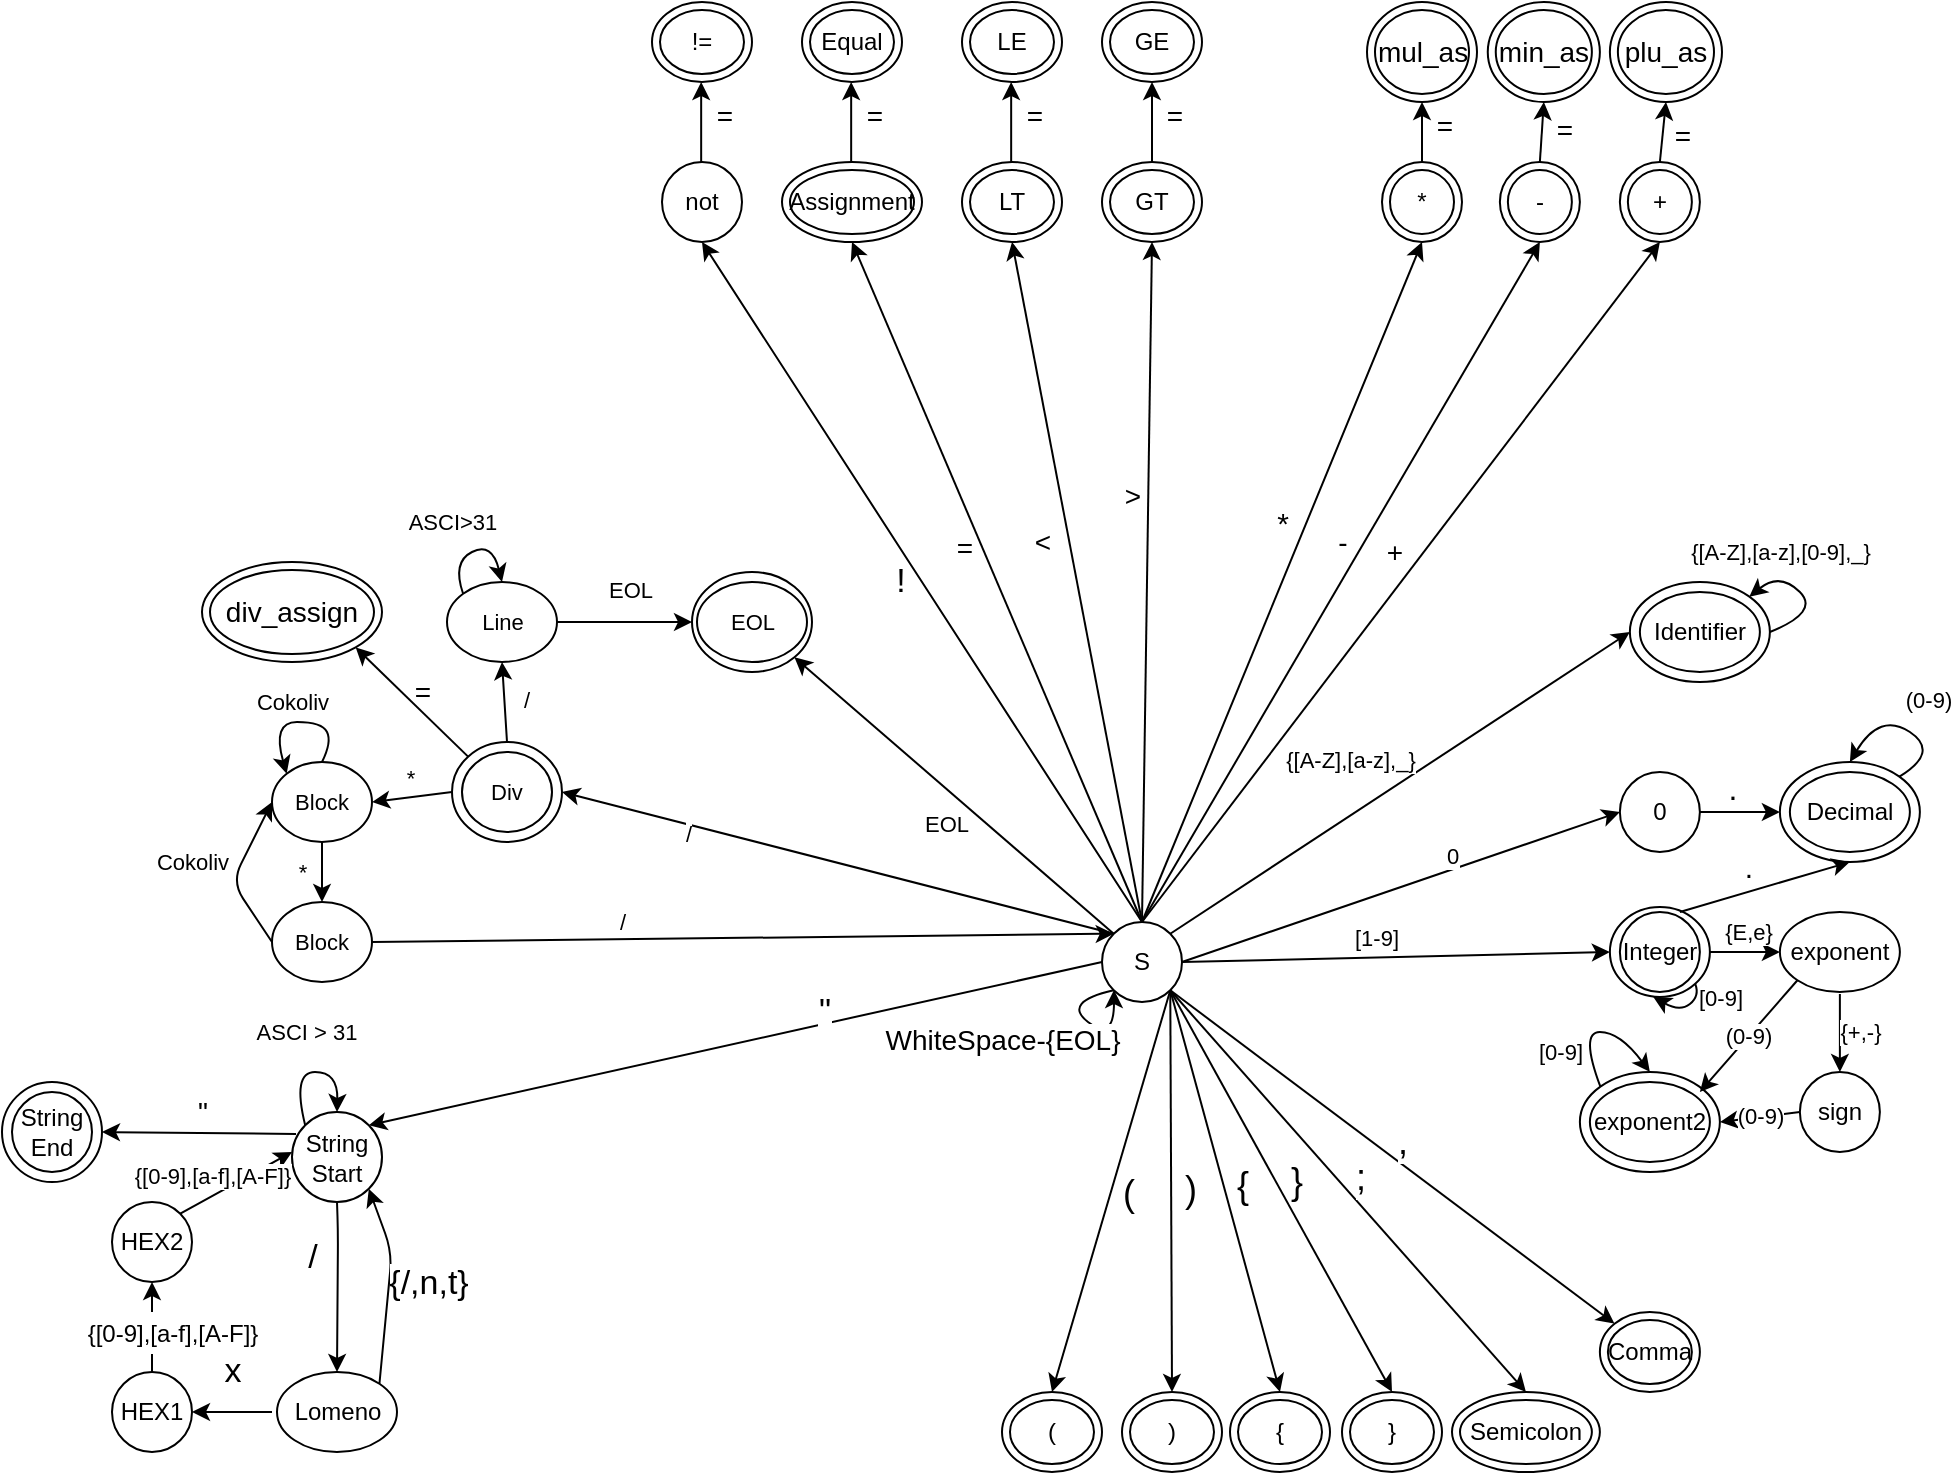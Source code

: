 <mxfile version="13.8.7" type="github">
  <diagram id="SAigg0MyCzU5r8fSP_lx" name="Page-1">
    <mxGraphModel dx="2249" dy="1941" grid="1" gridSize="10" guides="1" tooltips="1" connect="1" arrows="1" fold="1" page="1" pageScale="1" pageWidth="827" pageHeight="1169" math="0" shadow="0">
      <root>
        <mxCell id="0" />
        <mxCell id="1" parent="0" />
        <mxCell id="Al2MoPoiKQMAoQII0xVr-78" value="EOL" style="ellipse;whiteSpace=wrap;html=1;fontSize=11;" vertex="1" parent="1">
          <mxGeometry x="145" y="225" width="60" height="50" as="geometry" />
        </mxCell>
        <mxCell id="Al2MoPoiKQMAoQII0xVr-58" value="Identifier" style="ellipse;whiteSpace=wrap;html=1;" vertex="1" parent="1">
          <mxGeometry x="613.94" y="230" width="70" height="50" as="geometry" />
        </mxCell>
        <mxCell id="Al2MoPoiKQMAoQII0xVr-47" value="Decimal" style="ellipse;whiteSpace=wrap;html=1;" vertex="1" parent="1">
          <mxGeometry x="688.94" y="320" width="70" height="50" as="geometry" />
        </mxCell>
        <mxCell id="Al2MoPoiKQMAoQII0xVr-41" value="Integer" style="ellipse;whiteSpace=wrap;html=1;" vertex="1" parent="1">
          <mxGeometry x="603.94" y="392.5" width="50" height="45" as="geometry" />
        </mxCell>
        <mxCell id="Al2MoPoiKQMAoQII0xVr-39" value="exponent2" style="ellipse;whiteSpace=wrap;html=1;direction=south;" vertex="1" parent="1">
          <mxGeometry x="588.94" y="475" width="70" height="50" as="geometry" />
        </mxCell>
        <mxCell id="Al2MoPoiKQMAoQII0xVr-20" value="" style="ellipse;whiteSpace=wrap;html=1;fontSize=11;" vertex="1" parent="1">
          <mxGeometry x="-200" y="480" width="50" height="50" as="geometry" />
        </mxCell>
        <mxCell id="Al2MoPoiKQMAoQII0xVr-1" value="S" style="ellipse;whiteSpace=wrap;html=1;" vertex="1" parent="1">
          <mxGeometry x="350" y="400" width="40" height="40" as="geometry" />
        </mxCell>
        <mxCell id="Al2MoPoiKQMAoQII0xVr-2" value="String&lt;br&gt;Start" style="ellipse;whiteSpace=wrap;html=1;aspect=fixed;" vertex="1" parent="1">
          <mxGeometry x="-55" y="495" width="45" height="45" as="geometry" />
        </mxCell>
        <mxCell id="Al2MoPoiKQMAoQII0xVr-3" value="" style="endArrow=classic;html=1;exitX=0;exitY=0.5;exitDx=0;exitDy=0;entryX=1;entryY=0;entryDx=0;entryDy=0;" edge="1" parent="1" source="Al2MoPoiKQMAoQII0xVr-1" target="Al2MoPoiKQMAoQII0xVr-2">
          <mxGeometry width="50" height="50" relative="1" as="geometry">
            <mxPoint x="390" y="420" as="sourcePoint" />
            <mxPoint x="280" y="500" as="targetPoint" />
          </mxGeometry>
        </mxCell>
        <mxCell id="Al2MoPoiKQMAoQII0xVr-6" value="&quot;" style="edgeLabel;html=1;align=center;verticalAlign=middle;resizable=0;points=[];fontSize=17;" vertex="1" connectable="0" parent="Al2MoPoiKQMAoQII0xVr-3">
          <mxGeometry x="-0.346" y="-2" relative="1" as="geometry">
            <mxPoint x="-18.82" as="offset" />
          </mxGeometry>
        </mxCell>
        <mxCell id="Al2MoPoiKQMAoQII0xVr-4" value="HEX2" style="ellipse;whiteSpace=wrap;html=1;" vertex="1" parent="1">
          <mxGeometry x="-145" y="540" width="40" height="40" as="geometry" />
        </mxCell>
        <mxCell id="Al2MoPoiKQMAoQII0xVr-5" value="Lomeno" style="ellipse;whiteSpace=wrap;html=1;" vertex="1" parent="1">
          <mxGeometry x="-62.5" y="625" width="60" height="40" as="geometry" />
        </mxCell>
        <mxCell id="Al2MoPoiKQMAoQII0xVr-7" value="/" style="endArrow=classic;html=1;fontSize=17;exitX=0.5;exitY=1;exitDx=0;exitDy=0;entryX=0.5;entryY=0;entryDx=0;entryDy=0;" edge="1" parent="1" source="Al2MoPoiKQMAoQII0xVr-2" target="Al2MoPoiKQMAoQII0xVr-5">
          <mxGeometry x="-0.324" y="-13" width="50" height="50" relative="1" as="geometry">
            <mxPoint x="-2.5" y="555" as="sourcePoint" />
            <mxPoint x="47.5" y="505" as="targetPoint" />
            <Array as="points">
              <mxPoint x="-32" y="555" />
            </Array>
            <mxPoint as="offset" />
          </mxGeometry>
        </mxCell>
        <mxCell id="Al2MoPoiKQMAoQII0xVr-8" value="" style="endArrow=classic;html=1;fontSize=17;entryX=1;entryY=1;entryDx=0;entryDy=0;exitX=1;exitY=0;exitDx=0;exitDy=0;" edge="1" parent="1" source="Al2MoPoiKQMAoQII0xVr-5" target="Al2MoPoiKQMAoQII0xVr-2">
          <mxGeometry width="50" height="50" relative="1" as="geometry">
            <mxPoint x="-10" y="595" as="sourcePoint" />
            <mxPoint x="40" y="545" as="targetPoint" />
            <Array as="points">
              <mxPoint x="-5" y="565" />
            </Array>
          </mxGeometry>
        </mxCell>
        <mxCell id="Al2MoPoiKQMAoQII0xVr-9" value="{/,n,t}" style="edgeLabel;html=1;align=center;verticalAlign=middle;resizable=0;points=[];fontSize=17;" vertex="1" connectable="0" parent="Al2MoPoiKQMAoQII0xVr-8">
          <mxGeometry x="-0.117" y="5" relative="1" as="geometry">
            <mxPoint x="24.66" y="-6" as="offset" />
          </mxGeometry>
        </mxCell>
        <mxCell id="Al2MoPoiKQMAoQII0xVr-11" value="HEX1" style="ellipse;whiteSpace=wrap;html=1;" vertex="1" parent="1">
          <mxGeometry x="-145" y="625" width="40" height="40" as="geometry" />
        </mxCell>
        <mxCell id="Al2MoPoiKQMAoQII0xVr-12" value="" style="endArrow=classic;html=1;fontSize=17;entryX=1;entryY=0.5;entryDx=0;entryDy=0;" edge="1" parent="1" target="Al2MoPoiKQMAoQII0xVr-11">
          <mxGeometry width="50" height="50" relative="1" as="geometry">
            <mxPoint x="-65" y="645" as="sourcePoint" />
            <mxPoint x="85" y="455" as="targetPoint" />
          </mxGeometry>
        </mxCell>
        <mxCell id="Al2MoPoiKQMAoQII0xVr-13" value="x" style="edgeLabel;html=1;align=center;verticalAlign=middle;resizable=0;points=[];fontSize=17;" vertex="1" connectable="0" parent="Al2MoPoiKQMAoQII0xVr-12">
          <mxGeometry x="-0.436" y="1" relative="1" as="geometry">
            <mxPoint x="-8.57" y="-21" as="offset" />
          </mxGeometry>
        </mxCell>
        <mxCell id="Al2MoPoiKQMAoQII0xVr-14" value="&lt;font style=&quot;font-size: 12px&quot;&gt;{[0-9],[a-f],[A-F]}&lt;/font&gt;" style="endArrow=classic;html=1;fontSize=17;exitX=0.5;exitY=0;exitDx=0;exitDy=0;entryX=0.5;entryY=1;entryDx=0;entryDy=0;" edge="1" parent="1" source="Al2MoPoiKQMAoQII0xVr-11" target="Al2MoPoiKQMAoQII0xVr-4">
          <mxGeometry x="-0.111" y="-10" width="50" height="50" relative="1" as="geometry">
            <mxPoint x="35" y="545" as="sourcePoint" />
            <mxPoint x="85" y="495" as="targetPoint" />
            <mxPoint as="offset" />
          </mxGeometry>
        </mxCell>
        <mxCell id="Al2MoPoiKQMAoQII0xVr-15" value="" style="endArrow=classic;html=1;fontSize=17;exitX=1;exitY=0;exitDx=0;exitDy=0;" edge="1" parent="1" source="Al2MoPoiKQMAoQII0xVr-4">
          <mxGeometry width="50" height="50" relative="1" as="geometry">
            <mxPoint x="15" y="505" as="sourcePoint" />
            <mxPoint x="-55" y="515" as="targetPoint" />
          </mxGeometry>
        </mxCell>
        <mxCell id="Al2MoPoiKQMAoQII0xVr-16" value="{[0-9],[a-f],[A-F]}" style="edgeLabel;html=1;align=center;verticalAlign=middle;resizable=0;points=[];fontSize=11;" vertex="1" connectable="0" parent="Al2MoPoiKQMAoQII0xVr-15">
          <mxGeometry x="0.214" y="1" relative="1" as="geometry">
            <mxPoint x="-17.67" as="offset" />
          </mxGeometry>
        </mxCell>
        <mxCell id="Al2MoPoiKQMAoQII0xVr-17" value="ASCI &amp;gt; 31" style="curved=1;endArrow=classic;html=1;fontSize=11;exitX=0;exitY=0;exitDx=0;exitDy=0;entryX=0.5;entryY=0;entryDx=0;entryDy=0;" edge="1" parent="1" source="Al2MoPoiKQMAoQII0xVr-2" target="Al2MoPoiKQMAoQII0xVr-2">
          <mxGeometry x="-0.222" y="-21" width="50" height="50" relative="1" as="geometry">
            <mxPoint x="15" y="505" as="sourcePoint" />
            <mxPoint x="65" y="455" as="targetPoint" />
            <Array as="points">
              <mxPoint x="-55" y="475" />
              <mxPoint x="-32" y="475" />
            </Array>
            <mxPoint x="7" y="-41" as="offset" />
          </mxGeometry>
        </mxCell>
        <mxCell id="Al2MoPoiKQMAoQII0xVr-18" value="String&lt;br&gt;End" style="ellipse;whiteSpace=wrap;html=1;" vertex="1" parent="1">
          <mxGeometry x="-195" y="485" width="40" height="40" as="geometry" />
        </mxCell>
        <mxCell id="Al2MoPoiKQMAoQII0xVr-19" value="&lt;font style=&quot;font-size: 14px&quot;&gt;&quot;&lt;/font&gt;" style="endArrow=classic;html=1;fontSize=11;entryX=1;entryY=0.5;entryDx=0;entryDy=0;" edge="1" parent="1" target="Al2MoPoiKQMAoQII0xVr-20">
          <mxGeometry x="-0.024" y="-11" width="50" height="50" relative="1" as="geometry">
            <mxPoint x="-53" y="506" as="sourcePoint" />
            <mxPoint x="-145" y="505" as="targetPoint" />
            <mxPoint as="offset" />
          </mxGeometry>
        </mxCell>
        <mxCell id="Al2MoPoiKQMAoQII0xVr-29" value="{E,e}" style="edgeStyle=orthogonalEdgeStyle;rounded=0;orthogonalLoop=1;jettySize=auto;html=1;fontSize=11;exitX=1;exitY=0.5;exitDx=0;exitDy=0;entryX=0;entryY=0.5;entryDx=0;entryDy=0;" edge="1" parent="1" source="Al2MoPoiKQMAoQII0xVr-41" target="Al2MoPoiKQMAoQII0xVr-27">
          <mxGeometry x="0.081" y="10" relative="1" as="geometry">
            <mxPoint x="658.94" y="415" as="sourcePoint" />
            <mxPoint x="685.94" y="415" as="targetPoint" />
            <Array as="points" />
            <mxPoint as="offset" />
          </mxGeometry>
        </mxCell>
        <mxCell id="Al2MoPoiKQMAoQII0xVr-22" value="Integer" style="ellipse;whiteSpace=wrap;html=1;" vertex="1" parent="1">
          <mxGeometry x="608.94" y="395" width="40" height="40" as="geometry" />
        </mxCell>
        <mxCell id="Al2MoPoiKQMAoQII0xVr-24" value="[1-9]" style="endArrow=classic;html=1;fontSize=11;exitX=1;exitY=0.5;exitDx=0;exitDy=0;entryX=0;entryY=0.5;entryDx=0;entryDy=0;" edge="1" parent="1" source="Al2MoPoiKQMAoQII0xVr-1" target="Al2MoPoiKQMAoQII0xVr-41">
          <mxGeometry x="-0.091" y="10" width="50" height="50" relative="1" as="geometry">
            <mxPoint x="280" y="530" as="sourcePoint" />
            <mxPoint x="490" y="420" as="targetPoint" />
            <mxPoint as="offset" />
          </mxGeometry>
        </mxCell>
        <mxCell id="Al2MoPoiKQMAoQII0xVr-25" value="[0-9]" style="curved=1;endArrow=classic;html=1;fontSize=11;entryX=0.418;entryY=1.061;entryDx=0;entryDy=0;entryPerimeter=0;exitX=1;exitY=1;exitDx=0;exitDy=0;" edge="1" parent="1" source="Al2MoPoiKQMAoQII0xVr-41" target="Al2MoPoiKQMAoQII0xVr-22">
          <mxGeometry x="-0.624" y="10" width="50" height="50" relative="1" as="geometry">
            <mxPoint x="368.94" y="505" as="sourcePoint" />
            <mxPoint x="418.94" y="455" as="targetPoint" />
            <Array as="points">
              <mxPoint x="648.94" y="437" />
              <mxPoint x="638.94" y="445" />
            </Array>
            <mxPoint x="4" y="-7" as="offset" />
          </mxGeometry>
        </mxCell>
        <mxCell id="Al2MoPoiKQMAoQII0xVr-27" value="exponent" style="ellipse;whiteSpace=wrap;html=1;" vertex="1" parent="1">
          <mxGeometry x="688.94" y="395" width="60" height="40" as="geometry" />
        </mxCell>
        <mxCell id="Al2MoPoiKQMAoQII0xVr-32" value="sign" style="ellipse;whiteSpace=wrap;html=1;direction=south;" vertex="1" parent="1">
          <mxGeometry x="698.94" y="475" width="40" height="40" as="geometry" />
        </mxCell>
        <mxCell id="Al2MoPoiKQMAoQII0xVr-33" value="{+,-}" style="endArrow=classic;html=1;fontSize=11;entryX=0;entryY=0.5;entryDx=0;entryDy=0;" edge="1" parent="1" target="Al2MoPoiKQMAoQII0xVr-32">
          <mxGeometry x="-0.026" y="10" width="50" height="50" relative="1" as="geometry">
            <mxPoint x="718.94" y="436" as="sourcePoint" />
            <mxPoint x="388.94" y="455" as="targetPoint" />
            <mxPoint as="offset" />
          </mxGeometry>
        </mxCell>
        <mxCell id="Al2MoPoiKQMAoQII0xVr-35" value="exponent2" style="ellipse;whiteSpace=wrap;html=1;direction=south;" vertex="1" parent="1">
          <mxGeometry x="593.94" y="480" width="60" height="40" as="geometry" />
        </mxCell>
        <mxCell id="Al2MoPoiKQMAoQII0xVr-36" value="(0-9)" style="endArrow=classic;html=1;fontSize=11;exitX=0.5;exitY=1;exitDx=0;exitDy=0;entryX=0.5;entryY=0;entryDx=0;entryDy=0;" edge="1" parent="1" source="Al2MoPoiKQMAoQII0xVr-32" target="Al2MoPoiKQMAoQII0xVr-39">
          <mxGeometry width="50" height="50" relative="1" as="geometry">
            <mxPoint x="368.94" y="505" as="sourcePoint" />
            <mxPoint x="418.94" y="455" as="targetPoint" />
          </mxGeometry>
        </mxCell>
        <mxCell id="Al2MoPoiKQMAoQII0xVr-37" value="(0-9)" style="endArrow=classic;html=1;fontSize=11;exitX=0;exitY=1;exitDx=0;exitDy=0;" edge="1" parent="1" source="Al2MoPoiKQMAoQII0xVr-27">
          <mxGeometry width="50" height="50" relative="1" as="geometry">
            <mxPoint x="368.94" y="505" as="sourcePoint" />
            <mxPoint x="648.94" y="485" as="targetPoint" />
          </mxGeometry>
        </mxCell>
        <mxCell id="Al2MoPoiKQMAoQII0xVr-38" value="&lt;font style=&quot;font-size: 15px&quot;&gt;.&lt;/font&gt;" style="endArrow=classic;html=1;fontSize=11;entryX=0.5;entryY=1;entryDx=0;entryDy=0;exitX=0.75;exitY=0;exitDx=0;exitDy=0;exitPerimeter=0;" edge="1" parent="1" source="Al2MoPoiKQMAoQII0xVr-22" target="Al2MoPoiKQMAoQII0xVr-47">
          <mxGeometry x="-0.124" y="12" width="50" height="50" relative="1" as="geometry">
            <mxPoint x="368.94" y="505" as="sourcePoint" />
            <mxPoint x="418.94" y="455" as="targetPoint" />
            <mxPoint as="offset" />
          </mxGeometry>
        </mxCell>
        <mxCell id="Al2MoPoiKQMAoQII0xVr-42" value="[0-9]" style="curved=1;endArrow=classic;html=1;fontSize=11;entryX=0;entryY=0.5;entryDx=0;entryDy=0;exitX=0;exitY=1;exitDx=0;exitDy=0;" edge="1" parent="1" source="Al2MoPoiKQMAoQII0xVr-39" target="Al2MoPoiKQMAoQII0xVr-39">
          <mxGeometry x="-0.371" y="13" width="50" height="50" relative="1" as="geometry">
            <mxPoint x="656.586" y="440.938" as="sourcePoint" />
            <mxPoint x="635.66" y="447.44" as="targetPoint" />
            <Array as="points">
              <mxPoint x="588.94" y="455" />
              <mxPoint x="608.94" y="455" />
            </Array>
            <mxPoint as="offset" />
          </mxGeometry>
        </mxCell>
        <mxCell id="Al2MoPoiKQMAoQII0xVr-43" value="0" style="ellipse;whiteSpace=wrap;html=1;" vertex="1" parent="1">
          <mxGeometry x="608.94" y="325" width="40" height="40" as="geometry" />
        </mxCell>
        <mxCell id="Al2MoPoiKQMAoQII0xVr-44" value="" style="endArrow=classic;html=1;fontSize=11;entryX=0;entryY=0.5;entryDx=0;entryDy=0;exitX=1;exitY=0.5;exitDx=0;exitDy=0;" edge="1" parent="1" source="Al2MoPoiKQMAoQII0xVr-1" target="Al2MoPoiKQMAoQII0xVr-43">
          <mxGeometry width="50" height="50" relative="1" as="geometry">
            <mxPoint x="330" y="500" as="sourcePoint" />
            <mxPoint x="380" y="450" as="targetPoint" />
          </mxGeometry>
        </mxCell>
        <mxCell id="Al2MoPoiKQMAoQII0xVr-49" value="0" style="edgeLabel;html=1;align=center;verticalAlign=middle;resizable=0;points=[];fontSize=11;" vertex="1" connectable="0" parent="Al2MoPoiKQMAoQII0xVr-44">
          <mxGeometry x="0.371" y="-1" relative="1" as="geometry">
            <mxPoint x="-15.74" y="-2.99" as="offset" />
          </mxGeometry>
        </mxCell>
        <mxCell id="Al2MoPoiKQMAoQII0xVr-46" value="Decimal" style="ellipse;whiteSpace=wrap;html=1;" vertex="1" parent="1">
          <mxGeometry x="693.94" y="325" width="60" height="40" as="geometry" />
        </mxCell>
        <mxCell id="Al2MoPoiKQMAoQII0xVr-48" value="" style="endArrow=classic;html=1;fontSize=11;entryX=0;entryY=0.5;entryDx=0;entryDy=0;exitX=1;exitY=0.5;exitDx=0;exitDy=0;" edge="1" parent="1" source="Al2MoPoiKQMAoQII0xVr-43" target="Al2MoPoiKQMAoQII0xVr-47">
          <mxGeometry width="50" height="50" relative="1" as="geometry">
            <mxPoint x="438.94" y="495" as="sourcePoint" />
            <mxPoint x="488.94" y="445" as="targetPoint" />
          </mxGeometry>
        </mxCell>
        <mxCell id="Al2MoPoiKQMAoQII0xVr-50" value="&lt;font style=&quot;font-size: 16px&quot;&gt;.&lt;/font&gt;" style="edgeLabel;html=1;align=center;verticalAlign=middle;resizable=0;points=[];fontSize=11;" vertex="1" connectable="0" parent="Al2MoPoiKQMAoQII0xVr-48">
          <mxGeometry x="-0.307" y="-2" relative="1" as="geometry">
            <mxPoint x="2.29" y="-14" as="offset" />
          </mxGeometry>
        </mxCell>
        <mxCell id="Al2MoPoiKQMAoQII0xVr-52" value="(0-9)" style="curved=1;endArrow=classic;html=1;fontSize=11;entryX=0.5;entryY=0;entryDx=0;entryDy=0;exitX=1;exitY=0;exitDx=0;exitDy=0;" edge="1" parent="1" source="Al2MoPoiKQMAoQII0xVr-47" target="Al2MoPoiKQMAoQII0xVr-47">
          <mxGeometry x="-0.043" y="-17" width="50" height="50" relative="1" as="geometry">
            <mxPoint x="438.94" y="485" as="sourcePoint" />
            <mxPoint x="488.94" y="435" as="targetPoint" />
            <Array as="points">
              <mxPoint x="768.94" y="315" />
              <mxPoint x="738.94" y="295" />
            </Array>
            <mxPoint y="-1" as="offset" />
          </mxGeometry>
        </mxCell>
        <mxCell id="Al2MoPoiKQMAoQII0xVr-54" value="Identifier" style="ellipse;whiteSpace=wrap;html=1;" vertex="1" parent="1">
          <mxGeometry x="618.94" y="235" width="60" height="40" as="geometry" />
        </mxCell>
        <mxCell id="Al2MoPoiKQMAoQII0xVr-55" value="" style="endArrow=classic;html=1;fontSize=11;exitX=1;exitY=0;exitDx=0;exitDy=0;entryX=0;entryY=0.5;entryDx=0;entryDy=0;" edge="1" parent="1" source="Al2MoPoiKQMAoQII0xVr-1" target="Al2MoPoiKQMAoQII0xVr-58">
          <mxGeometry width="50" height="50" relative="1" as="geometry">
            <mxPoint x="330" y="380" as="sourcePoint" />
            <mxPoint x="500" y="270" as="targetPoint" />
          </mxGeometry>
        </mxCell>
        <mxCell id="Al2MoPoiKQMAoQII0xVr-56" value="{[A-Z],[a-z],_}" style="edgeLabel;html=1;align=center;verticalAlign=middle;resizable=0;points=[];fontSize=11;" vertex="1" connectable="0" parent="Al2MoPoiKQMAoQII0xVr-55">
          <mxGeometry x="0.145" y="1" relative="1" as="geometry">
            <mxPoint x="-41.43" as="offset" />
          </mxGeometry>
        </mxCell>
        <mxCell id="Al2MoPoiKQMAoQII0xVr-57" value="{[A-Z],[a-z],[0-9],_}" style="curved=1;endArrow=classic;html=1;fontSize=11;entryX=1;entryY=0;entryDx=0;entryDy=0;" edge="1" parent="1" target="Al2MoPoiKQMAoQII0xVr-58">
          <mxGeometry x="0.477" y="-10" width="50" height="50" relative="1" as="geometry">
            <mxPoint x="683.94" y="255" as="sourcePoint" />
            <mxPoint x="733.94" y="205" as="targetPoint" />
            <Array as="points">
              <mxPoint x="708.94" y="245" />
              <mxPoint x="688.94" y="225" />
            </Array>
            <mxPoint x="7" y="-2" as="offset" />
          </mxGeometry>
        </mxCell>
        <mxCell id="Al2MoPoiKQMAoQII0xVr-59" value="/" style="ellipse;whiteSpace=wrap;html=1;fontSize=11;" vertex="1" parent="1">
          <mxGeometry x="25" y="310" width="55" height="50" as="geometry" />
        </mxCell>
        <mxCell id="Al2MoPoiKQMAoQII0xVr-60" value="" style="endArrow=classic;html=1;fontSize=11;exitX=0;exitY=0;exitDx=0;exitDy=0;entryX=1;entryY=0.5;entryDx=0;entryDy=0;" edge="1" parent="1" source="Al2MoPoiKQMAoQII0xVr-1" target="Al2MoPoiKQMAoQII0xVr-59">
          <mxGeometry width="50" height="50" relative="1" as="geometry">
            <mxPoint x="310" y="380" as="sourcePoint" />
            <mxPoint x="130" y="340" as="targetPoint" />
          </mxGeometry>
        </mxCell>
        <mxCell id="Al2MoPoiKQMAoQII0xVr-61" value="/" style="edgeLabel;html=1;align=center;verticalAlign=middle;resizable=0;points=[];fontSize=11;" vertex="1" connectable="0" parent="Al2MoPoiKQMAoQII0xVr-60">
          <mxGeometry x="0.183" y="-1" relative="1" as="geometry">
            <mxPoint x="-49.83" y="-7.03" as="offset" />
          </mxGeometry>
        </mxCell>
        <mxCell id="Al2MoPoiKQMAoQII0xVr-62" value="Line" style="ellipse;whiteSpace=wrap;html=1;fontSize=11;" vertex="1" parent="1">
          <mxGeometry x="22.5" y="230" width="55" height="40" as="geometry" />
        </mxCell>
        <mxCell id="Al2MoPoiKQMAoQII0xVr-63" value="/" style="endArrow=classic;html=1;fontSize=11;exitX=0.5;exitY=0;exitDx=0;exitDy=0;entryX=0.5;entryY=1;entryDx=0;entryDy=0;" edge="1" parent="1" source="Al2MoPoiKQMAoQII0xVr-59" target="Al2MoPoiKQMAoQII0xVr-62">
          <mxGeometry y="-11" width="50" height="50" relative="1" as="geometry">
            <mxPoint x="255" y="380" as="sourcePoint" />
            <mxPoint x="45" y="280" as="targetPoint" />
            <mxPoint as="offset" />
          </mxGeometry>
        </mxCell>
        <mxCell id="Al2MoPoiKQMAoQII0xVr-65" value="Block" style="ellipse;whiteSpace=wrap;html=1;fontSize=11;" vertex="1" parent="1">
          <mxGeometry x="-65" y="320" width="50" height="40" as="geometry" />
        </mxCell>
        <mxCell id="Al2MoPoiKQMAoQII0xVr-66" value="*" style="endArrow=classic;html=1;fontSize=11;exitX=0;exitY=0.5;exitDx=0;exitDy=0;entryX=1;entryY=0.5;entryDx=0;entryDy=0;" edge="1" parent="1" source="Al2MoPoiKQMAoQII0xVr-59" target="Al2MoPoiKQMAoQII0xVr-65">
          <mxGeometry y="-10" width="50" height="50" relative="1" as="geometry">
            <mxPoint x="45" y="380" as="sourcePoint" />
            <mxPoint x="95" y="330" as="targetPoint" />
            <mxPoint as="offset" />
          </mxGeometry>
        </mxCell>
        <mxCell id="Al2MoPoiKQMAoQII0xVr-68" value="EOL" style="endArrow=classic;html=1;fontSize=11;entryX=0;entryY=0.5;entryDx=0;entryDy=0;exitX=1;exitY=0.5;exitDx=0;exitDy=0;" edge="1" parent="1" source="Al2MoPoiKQMAoQII0xVr-62" target="Al2MoPoiKQMAoQII0xVr-78">
          <mxGeometry x="0.062" y="16" width="50" height="50" relative="1" as="geometry">
            <mxPoint x="46" y="220" as="sourcePoint" />
            <mxPoint x="50" y="180" as="targetPoint" />
            <mxPoint as="offset" />
          </mxGeometry>
        </mxCell>
        <mxCell id="Al2MoPoiKQMAoQII0xVr-69" value="Block" style="ellipse;whiteSpace=wrap;html=1;fontSize=11;" vertex="1" parent="1">
          <mxGeometry x="-65" y="390" width="50" height="40" as="geometry" />
        </mxCell>
        <mxCell id="Al2MoPoiKQMAoQII0xVr-70" value="ASCI&amp;gt;31" style="curved=1;endArrow=classic;html=1;fontSize=11;entryX=0.5;entryY=0;entryDx=0;entryDy=0;exitX=0;exitY=0;exitDx=0;exitDy=0;" edge="1" parent="1" source="Al2MoPoiKQMAoQII0xVr-62" target="Al2MoPoiKQMAoQII0xVr-62">
          <mxGeometry x="-0.438" y="-20" width="50" height="50" relative="1" as="geometry">
            <mxPoint x="45" y="320" as="sourcePoint" />
            <mxPoint x="95" y="270" as="targetPoint" />
            <Array as="points">
              <mxPoint x="25" y="220" />
              <mxPoint x="45" y="210" />
            </Array>
            <mxPoint x="-9" y="-38" as="offset" />
          </mxGeometry>
        </mxCell>
        <mxCell id="Al2MoPoiKQMAoQII0xVr-71" value="*" style="endArrow=classic;html=1;fontSize=11;exitX=0.5;exitY=1;exitDx=0;exitDy=0;entryX=0.5;entryY=0;entryDx=0;entryDy=0;" edge="1" parent="1" source="Al2MoPoiKQMAoQII0xVr-65" target="Al2MoPoiKQMAoQII0xVr-69">
          <mxGeometry y="-10" width="50" height="50" relative="1" as="geometry">
            <mxPoint x="35" y="350" as="sourcePoint" />
            <mxPoint x="-5" y="350" as="targetPoint" />
            <mxPoint as="offset" />
          </mxGeometry>
        </mxCell>
        <mxCell id="Al2MoPoiKQMAoQII0xVr-72" value="" style="endArrow=classic;html=1;fontSize=11;exitX=1;exitY=0.5;exitDx=0;exitDy=0;entryX=0;entryY=0;entryDx=0;entryDy=0;" edge="1" parent="1" source="Al2MoPoiKQMAoQII0xVr-69" target="Al2MoPoiKQMAoQII0xVr-1">
          <mxGeometry width="50" height="50" relative="1" as="geometry">
            <mxPoint x="100" y="320" as="sourcePoint" />
            <mxPoint x="150" y="270" as="targetPoint" />
          </mxGeometry>
        </mxCell>
        <mxCell id="Al2MoPoiKQMAoQII0xVr-73" value="/" style="edgeLabel;html=1;align=center;verticalAlign=middle;resizable=0;points=[];fontSize=11;" vertex="1" connectable="0" parent="Al2MoPoiKQMAoQII0xVr-72">
          <mxGeometry x="-0.327" relative="1" as="geometry">
            <mxPoint y="-8.61" as="offset" />
          </mxGeometry>
        </mxCell>
        <mxCell id="Al2MoPoiKQMAoQII0xVr-74" value="Cokoliv" style="endArrow=classic;html=1;fontSize=11;exitX=0;exitY=0.5;exitDx=0;exitDy=0;entryX=0;entryY=0.5;entryDx=0;entryDy=0;" edge="1" parent="1" source="Al2MoPoiKQMAoQII0xVr-69" target="Al2MoPoiKQMAoQII0xVr-65">
          <mxGeometry x="-0.107" y="22" width="50" height="50" relative="1" as="geometry">
            <mxPoint x="45" y="320" as="sourcePoint" />
            <mxPoint x="95" y="270" as="targetPoint" />
            <Array as="points">
              <mxPoint x="-85" y="380" />
            </Array>
            <mxPoint as="offset" />
          </mxGeometry>
        </mxCell>
        <mxCell id="Al2MoPoiKQMAoQII0xVr-75" value="Cokoliv" style="curved=1;endArrow=classic;html=1;fontSize=11;exitX=0.5;exitY=0;exitDx=0;exitDy=0;entryX=0;entryY=0;entryDx=0;entryDy=0;" edge="1" parent="1" source="Al2MoPoiKQMAoQII0xVr-65" target="Al2MoPoiKQMAoQII0xVr-65">
          <mxGeometry x="0.008" y="-10" width="50" height="50" relative="1" as="geometry">
            <mxPoint x="45" y="320" as="sourcePoint" />
            <mxPoint x="95" y="270" as="targetPoint" />
            <Array as="points">
              <mxPoint x="-35" y="310" />
              <mxPoint x="-40" y="300" />
              <mxPoint x="-65" y="300" />
            </Array>
            <mxPoint as="offset" />
          </mxGeometry>
        </mxCell>
        <mxCell id="Al2MoPoiKQMAoQII0xVr-77" value="EOL" style="ellipse;whiteSpace=wrap;html=1;fontSize=11;" vertex="1" parent="1">
          <mxGeometry x="147.5" y="230" width="55" height="40" as="geometry" />
        </mxCell>
        <mxCell id="Al2MoPoiKQMAoQII0xVr-79" value="" style="endArrow=classic;html=1;fontSize=11;entryX=1;entryY=1;entryDx=0;entryDy=0;exitX=0;exitY=0;exitDx=0;exitDy=0;" edge="1" parent="1" source="Al2MoPoiKQMAoQII0xVr-1" target="Al2MoPoiKQMAoQII0xVr-78">
          <mxGeometry width="50" height="50" relative="1" as="geometry">
            <mxPoint x="280" y="530" as="sourcePoint" />
            <mxPoint x="330" y="480" as="targetPoint" />
          </mxGeometry>
        </mxCell>
        <mxCell id="Al2MoPoiKQMAoQII0xVr-80" value="EOL" style="edgeLabel;html=1;align=center;verticalAlign=middle;resizable=0;points=[];fontSize=11;" vertex="1" connectable="0" parent="Al2MoPoiKQMAoQII0xVr-79">
          <mxGeometry x="-0.322" y="1" relative="1" as="geometry">
            <mxPoint x="-29.34" y="-9.29" as="offset" />
          </mxGeometry>
        </mxCell>
        <mxCell id="Al2MoPoiKQMAoQII0xVr-82" value="+" style="ellipse;shape=doubleEllipse;whiteSpace=wrap;html=1;" vertex="1" parent="1">
          <mxGeometry x="608.94" y="20" width="40" height="40" as="geometry" />
        </mxCell>
        <mxCell id="Al2MoPoiKQMAoQII0xVr-83" value="&lt;font style=&quot;font-size: 14px&quot;&gt;+&lt;/font&gt;" style="endArrow=classic;html=1;fontSize=11;entryX=0.5;entryY=1;entryDx=0;entryDy=0;exitX=0.5;exitY=0;exitDx=0;exitDy=0;" edge="1" parent="1" source="Al2MoPoiKQMAoQII0xVr-1" target="Al2MoPoiKQMAoQII0xVr-82">
          <mxGeometry x="0.046" y="12" width="50" height="50" relative="1" as="geometry">
            <mxPoint x="280" y="360" as="sourcePoint" />
            <mxPoint x="330" y="310" as="targetPoint" />
            <mxPoint as="offset" />
          </mxGeometry>
        </mxCell>
        <mxCell id="Al2MoPoiKQMAoQII0xVr-84" value="-" style="ellipse;shape=doubleEllipse;whiteSpace=wrap;html=1;" vertex="1" parent="1">
          <mxGeometry x="548.94" y="20" width="40" height="40" as="geometry" />
        </mxCell>
        <mxCell id="Al2MoPoiKQMAoQII0xVr-85" value="*" style="ellipse;shape=doubleEllipse;whiteSpace=wrap;html=1;" vertex="1" parent="1">
          <mxGeometry x="490.0" y="20" width="40" height="40" as="geometry" />
        </mxCell>
        <mxCell id="Al2MoPoiKQMAoQII0xVr-87" value="&lt;font style=&quot;font-size: 14px&quot;&gt;-&lt;/font&gt;" style="endArrow=classic;html=1;fontSize=11;entryX=0.5;entryY=1;entryDx=0;entryDy=0;exitX=0.5;exitY=0;exitDx=0;exitDy=0;" edge="1" parent="1" source="Al2MoPoiKQMAoQII0xVr-1" target="Al2MoPoiKQMAoQII0xVr-84">
          <mxGeometry x="0.089" y="10" width="50" height="50" relative="1" as="geometry">
            <mxPoint x="380" y="410" as="sourcePoint" />
            <mxPoint x="638.94" y="70" as="targetPoint" />
            <mxPoint as="offset" />
          </mxGeometry>
        </mxCell>
        <mxCell id="Al2MoPoiKQMAoQII0xVr-88" value="&lt;font style=&quot;font-size: 15px&quot;&gt;*&lt;/font&gt;" style="endArrow=classic;html=1;fontSize=11;entryX=0.5;entryY=1;entryDx=0;entryDy=0;" edge="1" parent="1" target="Al2MoPoiKQMAoQII0xVr-85">
          <mxGeometry x="0.151" y="11" width="50" height="50" relative="1" as="geometry">
            <mxPoint x="370" y="400" as="sourcePoint" />
            <mxPoint x="648.94" y="80" as="targetPoint" />
            <mxPoint as="offset" />
          </mxGeometry>
        </mxCell>
        <mxCell id="Al2MoPoiKQMAoQII0xVr-91" value="GT" style="ellipse;shape=doubleEllipse;whiteSpace=wrap;html=1;" vertex="1" parent="1">
          <mxGeometry x="350" y="20" width="50" height="40" as="geometry" />
        </mxCell>
        <mxCell id="Al2MoPoiKQMAoQII0xVr-92" value="LT" style="ellipse;shape=doubleEllipse;whiteSpace=wrap;html=1;" vertex="1" parent="1">
          <mxGeometry x="280" y="20" width="50" height="40" as="geometry" />
        </mxCell>
        <mxCell id="Al2MoPoiKQMAoQII0xVr-93" value="Assignment" style="ellipse;shape=doubleEllipse;whiteSpace=wrap;html=1;" vertex="1" parent="1">
          <mxGeometry x="190" y="20" width="70" height="40" as="geometry" />
        </mxCell>
        <mxCell id="Al2MoPoiKQMAoQII0xVr-94" value="Div" style="ellipse;whiteSpace=wrap;html=1;fontSize=11;" vertex="1" parent="1">
          <mxGeometry x="30" y="315" width="45" height="40" as="geometry" />
        </mxCell>
        <mxCell id="Al2MoPoiKQMAoQII0xVr-95" value="Equal" style="ellipse;shape=doubleEllipse;whiteSpace=wrap;html=1;" vertex="1" parent="1">
          <mxGeometry x="200" y="-60" width="50" height="40" as="geometry" />
        </mxCell>
        <mxCell id="Al2MoPoiKQMAoQII0xVr-96" value="GE" style="ellipse;shape=doubleEllipse;whiteSpace=wrap;html=1;" vertex="1" parent="1">
          <mxGeometry x="350" y="-60" width="50" height="40" as="geometry" />
        </mxCell>
        <mxCell id="Al2MoPoiKQMAoQII0xVr-97" value="LE" style="ellipse;shape=doubleEllipse;whiteSpace=wrap;html=1;" vertex="1" parent="1">
          <mxGeometry x="280" y="-60" width="50" height="40" as="geometry" />
        </mxCell>
        <mxCell id="Al2MoPoiKQMAoQII0xVr-98" value="=" style="endArrow=classic;html=1;fontSize=14;entryX=0.5;entryY=1;entryDx=0;entryDy=0;exitX=0.5;exitY=0;exitDx=0;exitDy=0;" edge="1" parent="1" source="Al2MoPoiKQMAoQII0xVr-91" target="Al2MoPoiKQMAoQII0xVr-96">
          <mxGeometry x="0.15" y="-11" width="50" height="50" relative="1" as="geometry">
            <mxPoint x="280" y="270" as="sourcePoint" />
            <mxPoint x="330" y="220" as="targetPoint" />
            <mxPoint as="offset" />
          </mxGeometry>
        </mxCell>
        <mxCell id="Al2MoPoiKQMAoQII0xVr-99" value="WhiteSpace-{EOL}" style="curved=1;endArrow=classic;html=1;fontSize=14;exitX=0;exitY=1;exitDx=0;exitDy=0;" edge="1" parent="1" source="Al2MoPoiKQMAoQII0xVr-1">
          <mxGeometry x="-0.379" y="36" width="50" height="50" relative="1" as="geometry">
            <mxPoint x="280" y="270" as="sourcePoint" />
            <mxPoint x="356" y="434" as="targetPoint" />
            <Array as="points">
              <mxPoint x="330" y="440" />
              <mxPoint x="356" y="460" />
            </Array>
            <mxPoint x="-52" y="48" as="offset" />
          </mxGeometry>
        </mxCell>
        <mxCell id="Al2MoPoiKQMAoQII0xVr-100" value="=" style="endArrow=classic;html=1;fontSize=14;entryX=0.5;entryY=1;entryDx=0;entryDy=0;exitX=0.5;exitY=0;exitDx=0;exitDy=0;" edge="1" parent="1">
          <mxGeometry x="0.15" y="-11" width="50" height="50" relative="1" as="geometry">
            <mxPoint x="304.58" y="20.0" as="sourcePoint" />
            <mxPoint x="304.58" y="-20.0" as="targetPoint" />
            <mxPoint as="offset" />
          </mxGeometry>
        </mxCell>
        <mxCell id="Al2MoPoiKQMAoQII0xVr-101" value="=" style="endArrow=classic;html=1;fontSize=14;entryX=0.5;entryY=1;entryDx=0;entryDy=0;exitX=0.5;exitY=0;exitDx=0;exitDy=0;" edge="1" parent="1">
          <mxGeometry x="0.15" y="-11" width="50" height="50" relative="1" as="geometry">
            <mxPoint x="224.58" y="20.0" as="sourcePoint" />
            <mxPoint x="224.58" y="-20.0" as="targetPoint" />
            <mxPoint as="offset" />
          </mxGeometry>
        </mxCell>
        <mxCell id="Al2MoPoiKQMAoQII0xVr-102" value="" style="endArrow=classic;html=1;fontSize=14;entryX=0.5;entryY=1;entryDx=0;entryDy=0;exitX=0.5;exitY=0;exitDx=0;exitDy=0;" edge="1" parent="1" source="Al2MoPoiKQMAoQII0xVr-1" target="Al2MoPoiKQMAoQII0xVr-91">
          <mxGeometry width="50" height="50" relative="1" as="geometry">
            <mxPoint x="280" y="270" as="sourcePoint" />
            <mxPoint x="330" y="220" as="targetPoint" />
          </mxGeometry>
        </mxCell>
        <mxCell id="Al2MoPoiKQMAoQII0xVr-103" value="&amp;gt;" style="edgeLabel;html=1;align=center;verticalAlign=middle;resizable=0;points=[];fontSize=14;" vertex="1" connectable="0" parent="Al2MoPoiKQMAoQII0xVr-102">
          <mxGeometry x="0.252" y="2" relative="1" as="geometry">
            <mxPoint x="-6" as="offset" />
          </mxGeometry>
        </mxCell>
        <mxCell id="Al2MoPoiKQMAoQII0xVr-104" value="&amp;lt;" style="endArrow=classic;html=1;fontSize=14;entryX=0.5;entryY=1;entryDx=0;entryDy=0;" edge="1" parent="1">
          <mxGeometry x="0.133" y="13" width="50" height="50" relative="1" as="geometry">
            <mxPoint x="370" y="400" as="sourcePoint" />
            <mxPoint x="305" y="60.0" as="targetPoint" />
            <mxPoint as="offset" />
          </mxGeometry>
        </mxCell>
        <mxCell id="Al2MoPoiKQMAoQII0xVr-105" value="" style="endArrow=classic;html=1;fontSize=14;exitX=0.5;exitY=0;exitDx=0;exitDy=0;entryX=0.5;entryY=1;entryDx=0;entryDy=0;" edge="1" parent="1" source="Al2MoPoiKQMAoQII0xVr-1" target="Al2MoPoiKQMAoQII0xVr-93">
          <mxGeometry width="50" height="50" relative="1" as="geometry">
            <mxPoint x="280" y="270" as="sourcePoint" />
            <mxPoint x="330" y="220" as="targetPoint" />
          </mxGeometry>
        </mxCell>
        <mxCell id="Al2MoPoiKQMAoQII0xVr-106" value="=" style="edgeLabel;html=1;align=center;verticalAlign=middle;resizable=0;points=[];fontSize=14;" vertex="1" connectable="0" parent="Al2MoPoiKQMAoQII0xVr-105">
          <mxGeometry x="0.102" y="-1" relative="1" as="geometry">
            <mxPoint x="-10" as="offset" />
          </mxGeometry>
        </mxCell>
        <mxCell id="Al2MoPoiKQMAoQII0xVr-107" value="not" style="ellipse;whiteSpace=wrap;html=1;" vertex="1" parent="1">
          <mxGeometry x="130" y="20" width="40" height="40" as="geometry" />
        </mxCell>
        <mxCell id="Al2MoPoiKQMAoQII0xVr-108" value="&lt;font style=&quot;font-size: 17px&quot;&gt;!&lt;/font&gt;" style="endArrow=classic;html=1;fontSize=14;exitX=0.5;exitY=0;exitDx=0;exitDy=0;entryX=0.5;entryY=1;entryDx=0;entryDy=0;" edge="1" parent="1" source="Al2MoPoiKQMAoQII0xVr-1" target="Al2MoPoiKQMAoQII0xVr-107">
          <mxGeometry x="0.027" y="8" width="50" height="50" relative="1" as="geometry">
            <mxPoint x="280" y="270" as="sourcePoint" />
            <mxPoint x="330" y="220" as="targetPoint" />
            <Array as="points">
              <mxPoint x="260" y="230" />
            </Array>
            <mxPoint x="-1" as="offset" />
          </mxGeometry>
        </mxCell>
        <mxCell id="Al2MoPoiKQMAoQII0xVr-109" value="=" style="endArrow=classic;html=1;fontSize=14;entryX=0.5;entryY=1;entryDx=0;entryDy=0;exitX=0.5;exitY=0;exitDx=0;exitDy=0;" edge="1" parent="1">
          <mxGeometry x="0.15" y="-11" width="50" height="50" relative="1" as="geometry">
            <mxPoint x="149.58" y="20.0" as="sourcePoint" />
            <mxPoint x="149.58" y="-20.0" as="targetPoint" />
            <mxPoint as="offset" />
          </mxGeometry>
        </mxCell>
        <mxCell id="Al2MoPoiKQMAoQII0xVr-110" value="!=" style="ellipse;shape=doubleEllipse;whiteSpace=wrap;html=1;" vertex="1" parent="1">
          <mxGeometry x="125" y="-60" width="50" height="40" as="geometry" />
        </mxCell>
        <mxCell id="Al2MoPoiKQMAoQII0xVr-112" value="mul_as" style="ellipse;shape=doubleEllipse;whiteSpace=wrap;html=1;fontSize=14;" vertex="1" parent="1">
          <mxGeometry x="482.5" y="-60" width="55" height="50" as="geometry" />
        </mxCell>
        <mxCell id="Al2MoPoiKQMAoQII0xVr-115" value="Comma" style="ellipse;shape=doubleEllipse;whiteSpace=wrap;html=1;" vertex="1" parent="1">
          <mxGeometry x="598.94" y="595" width="50" height="40" as="geometry" />
        </mxCell>
        <mxCell id="Al2MoPoiKQMAoQII0xVr-116" value="&lt;font style=&quot;font-size: 18px&quot;&gt;,&lt;/font&gt;" style="endArrow=classic;html=1;fontSize=14;entryX=0;entryY=0;entryDx=0;entryDy=0;exitX=1;exitY=1;exitDx=0;exitDy=0;" edge="1" parent="1" source="Al2MoPoiKQMAoQII0xVr-1" target="Al2MoPoiKQMAoQII0xVr-115">
          <mxGeometry x="-0.005" y="9" width="50" height="50" relative="1" as="geometry">
            <mxPoint x="280" y="610" as="sourcePoint" />
            <mxPoint x="330" y="560" as="targetPoint" />
            <mxPoint as="offset" />
          </mxGeometry>
        </mxCell>
        <mxCell id="Al2MoPoiKQMAoQII0xVr-117" value="Semicolon" style="ellipse;shape=doubleEllipse;whiteSpace=wrap;html=1;" vertex="1" parent="1">
          <mxGeometry x="525" y="635" width="73.94" height="40" as="geometry" />
        </mxCell>
        <mxCell id="Al2MoPoiKQMAoQII0xVr-118" value="&lt;font style=&quot;font-size: 18px&quot;&gt;;&lt;/font&gt;" style="endArrow=classic;html=1;fontSize=14;entryX=0.5;entryY=0;entryDx=0;entryDy=0;exitX=1;exitY=1;exitDx=0;exitDy=0;" edge="1" parent="1" source="Al2MoPoiKQMAoQII0xVr-1" target="Al2MoPoiKQMAoQII0xVr-117">
          <mxGeometry x="-0.005" y="9" width="50" height="50" relative="1" as="geometry">
            <mxPoint x="394.142" y="444.142" as="sourcePoint" />
            <mxPoint x="616.262" y="610.858" as="targetPoint" />
            <mxPoint as="offset" />
          </mxGeometry>
        </mxCell>
        <mxCell id="Al2MoPoiKQMAoQII0xVr-119" value="{" style="ellipse;shape=doubleEllipse;whiteSpace=wrap;html=1;" vertex="1" parent="1">
          <mxGeometry x="414" y="635" width="50" height="40" as="geometry" />
        </mxCell>
        <mxCell id="Al2MoPoiKQMAoQII0xVr-121" value="}" style="ellipse;shape=doubleEllipse;whiteSpace=wrap;html=1;" vertex="1" parent="1">
          <mxGeometry x="470" y="635" width="50" height="40" as="geometry" />
        </mxCell>
        <mxCell id="Al2MoPoiKQMAoQII0xVr-122" value="(" style="ellipse;shape=doubleEllipse;whiteSpace=wrap;html=1;" vertex="1" parent="1">
          <mxGeometry x="300" y="635" width="50" height="40" as="geometry" />
        </mxCell>
        <mxCell id="Al2MoPoiKQMAoQII0xVr-123" value=")" style="ellipse;shape=doubleEllipse;whiteSpace=wrap;html=1;" vertex="1" parent="1">
          <mxGeometry x="360" y="635" width="50" height="40" as="geometry" />
        </mxCell>
        <mxCell id="Al2MoPoiKQMAoQII0xVr-124" value="&lt;font style=&quot;font-size: 18px&quot;&gt;}&lt;/font&gt;" style="endArrow=classic;html=1;fontSize=14;entryX=0.5;entryY=0;entryDx=0;entryDy=0;exitX=1;exitY=1;exitDx=0;exitDy=0;" edge="1" parent="1" source="Al2MoPoiKQMAoQII0xVr-1" target="Al2MoPoiKQMAoQII0xVr-121">
          <mxGeometry x="-0.005" y="9" width="50" height="50" relative="1" as="geometry">
            <mxPoint x="394.142" y="444.142" as="sourcePoint" />
            <mxPoint x="571.97" y="645" as="targetPoint" />
            <mxPoint as="offset" />
          </mxGeometry>
        </mxCell>
        <mxCell id="Al2MoPoiKQMAoQII0xVr-125" value="&lt;font style=&quot;font-size: 18px&quot;&gt;{&lt;/font&gt;" style="endArrow=classic;html=1;fontSize=14;entryX=0.5;entryY=0;entryDx=0;entryDy=0;exitX=1;exitY=1;exitDx=0;exitDy=0;" edge="1" parent="1" source="Al2MoPoiKQMAoQII0xVr-1" target="Al2MoPoiKQMAoQII0xVr-119">
          <mxGeometry x="-0.005" y="9" width="50" height="50" relative="1" as="geometry">
            <mxPoint x="390" y="440" as="sourcePoint" />
            <mxPoint x="505" y="645" as="targetPoint" />
            <mxPoint as="offset" />
          </mxGeometry>
        </mxCell>
        <mxCell id="Al2MoPoiKQMAoQII0xVr-126" value="&lt;span style=&quot;font-size: 18px&quot;&gt;)&lt;/span&gt;" style="endArrow=classic;html=1;fontSize=14;entryX=0.5;entryY=0;entryDx=0;entryDy=0;exitX=1;exitY=1;exitDx=0;exitDy=0;" edge="1" parent="1" source="Al2MoPoiKQMAoQII0xVr-1" target="Al2MoPoiKQMAoQII0xVr-123">
          <mxGeometry x="-0.005" y="9" width="50" height="50" relative="1" as="geometry">
            <mxPoint x="394.142" y="444.142" as="sourcePoint" />
            <mxPoint x="449" y="645" as="targetPoint" />
            <mxPoint as="offset" />
          </mxGeometry>
        </mxCell>
        <mxCell id="Al2MoPoiKQMAoQII0xVr-127" value="&lt;span style=&quot;font-size: 18px&quot;&gt;(&lt;/span&gt;" style="endArrow=classic;html=1;fontSize=14;entryX=0.5;entryY=0;entryDx=0;entryDy=0;exitX=1;exitY=1;exitDx=0;exitDy=0;" edge="1" parent="1" source="Al2MoPoiKQMAoQII0xVr-1" target="Al2MoPoiKQMAoQII0xVr-122">
          <mxGeometry x="-0.005" y="9" width="50" height="50" relative="1" as="geometry">
            <mxPoint x="394.142" y="444.142" as="sourcePoint" />
            <mxPoint x="395" y="645" as="targetPoint" />
            <mxPoint as="offset" />
          </mxGeometry>
        </mxCell>
        <mxCell id="Al2MoPoiKQMAoQII0xVr-128" value="min_as" style="ellipse;shape=doubleEllipse;whiteSpace=wrap;html=1;fontSize=14;" vertex="1" parent="1">
          <mxGeometry x="542.88" y="-60" width="56.06" height="50" as="geometry" />
        </mxCell>
        <mxCell id="Al2MoPoiKQMAoQII0xVr-129" value="plu_as" style="ellipse;shape=doubleEllipse;whiteSpace=wrap;html=1;fontSize=14;" vertex="1" parent="1">
          <mxGeometry x="603.94" y="-60" width="56.06" height="50" as="geometry" />
        </mxCell>
        <mxCell id="Al2MoPoiKQMAoQII0xVr-130" value="div_assign" style="ellipse;shape=doubleEllipse;whiteSpace=wrap;html=1;fontSize=14;" vertex="1" parent="1">
          <mxGeometry x="-100" y="220" width="90" height="50" as="geometry" />
        </mxCell>
        <mxCell id="Al2MoPoiKQMAoQII0xVr-131" value="" style="endArrow=classic;html=1;fontSize=14;exitX=0;exitY=0;exitDx=0;exitDy=0;entryX=1;entryY=1;entryDx=0;entryDy=0;" edge="1" parent="1" source="Al2MoPoiKQMAoQII0xVr-59" target="Al2MoPoiKQMAoQII0xVr-130">
          <mxGeometry width="50" height="50" relative="1" as="geometry">
            <mxPoint x="130" y="350" as="sourcePoint" />
            <mxPoint x="180" y="300" as="targetPoint" />
          </mxGeometry>
        </mxCell>
        <mxCell id="Al2MoPoiKQMAoQII0xVr-132" value="=" style="text;html=1;align=center;verticalAlign=middle;resizable=0;points=[];autosize=1;fontSize=14;" vertex="1" parent="1">
          <mxGeometry y="275" width="20" height="20" as="geometry" />
        </mxCell>
        <mxCell id="Al2MoPoiKQMAoQII0xVr-133" value="=" style="endArrow=classic;html=1;fontSize=14;entryX=0.5;entryY=1;entryDx=0;entryDy=0;exitX=0.5;exitY=0;exitDx=0;exitDy=0;" edge="1" parent="1" source="Al2MoPoiKQMAoQII0xVr-85" target="Al2MoPoiKQMAoQII0xVr-112">
          <mxGeometry x="0.2" y="-11" width="50" height="50" relative="1" as="geometry">
            <mxPoint x="430" y="160" as="sourcePoint" />
            <mxPoint x="480" y="110" as="targetPoint" />
            <mxPoint as="offset" />
          </mxGeometry>
        </mxCell>
        <mxCell id="Al2MoPoiKQMAoQII0xVr-134" value="=" style="endArrow=classic;html=1;fontSize=14;entryX=0.5;entryY=1;entryDx=0;entryDy=0;exitX=0.5;exitY=0;exitDx=0;exitDy=0;" edge="1" parent="1" source="Al2MoPoiKQMAoQII0xVr-84" target="Al2MoPoiKQMAoQII0xVr-128">
          <mxGeometry x="0.115" y="-11" width="50" height="50" relative="1" as="geometry">
            <mxPoint x="520" y="30" as="sourcePoint" />
            <mxPoint x="520" as="targetPoint" />
            <mxPoint as="offset" />
          </mxGeometry>
        </mxCell>
        <mxCell id="Al2MoPoiKQMAoQII0xVr-135" value="=" style="endArrow=classic;html=1;fontSize=14;entryX=0.5;entryY=1;entryDx=0;entryDy=0;exitX=0.5;exitY=0;exitDx=0;exitDy=0;" edge="1" parent="1" source="Al2MoPoiKQMAoQII0xVr-82" target="Al2MoPoiKQMAoQII0xVr-129">
          <mxGeometry x="-0.068" y="-10" width="50" height="50" relative="1" as="geometry">
            <mxPoint x="530" y="40" as="sourcePoint" />
            <mxPoint x="530" y="10" as="targetPoint" />
            <mxPoint as="offset" />
          </mxGeometry>
        </mxCell>
      </root>
    </mxGraphModel>
  </diagram>
</mxfile>

